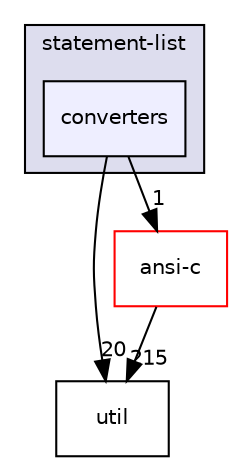 digraph "/home/runner/work/cbmc-documentation/cbmc-documentation/src/statement-list/converters" {
  bgcolor=transparent;
  compound=true
  node [ fontsize="10", fontname="Helvetica"];
  edge [ labelfontsize="10", labelfontname="Helvetica"];
  subgraph clusterdir_b07bf236952c3592a6d7528977374205 {
    graph [ bgcolor="#ddddee", pencolor="black", label="statement-list" fontname="Helvetica", fontsize="10", URL="dir_b07bf236952c3592a6d7528977374205.html"]
  dir_4db77c5e62fa3ca9d354d1023f274efc [shape=box, label="converters", style="filled", fillcolor="#eeeeff", pencolor="black", URL="dir_4db77c5e62fa3ca9d354d1023f274efc.html"];
  }
  dir_b7878ad5ecbf2506f4125b9d34c97e45 [shape=box label="util" URL="dir_b7878ad5ecbf2506f4125b9d34c97e45.html"];
  dir_f88182c44268ef6b082d02d66ccc5f99 [shape=box label="ansi-c" color="red" URL="dir_f88182c44268ef6b082d02d66ccc5f99.html"];
  dir_f88182c44268ef6b082d02d66ccc5f99->dir_b7878ad5ecbf2506f4125b9d34c97e45 [headlabel="215", labeldistance=1.5 headhref="dir_000016_000036.html"];
  dir_4db77c5e62fa3ca9d354d1023f274efc->dir_b7878ad5ecbf2506f4125b9d34c97e45 [headlabel="20", labeldistance=1.5 headhref="dir_000064_000036.html"];
  dir_4db77c5e62fa3ca9d354d1023f274efc->dir_f88182c44268ef6b082d02d66ccc5f99 [headlabel="1", labeldistance=1.5 headhref="dir_000064_000016.html"];
}
